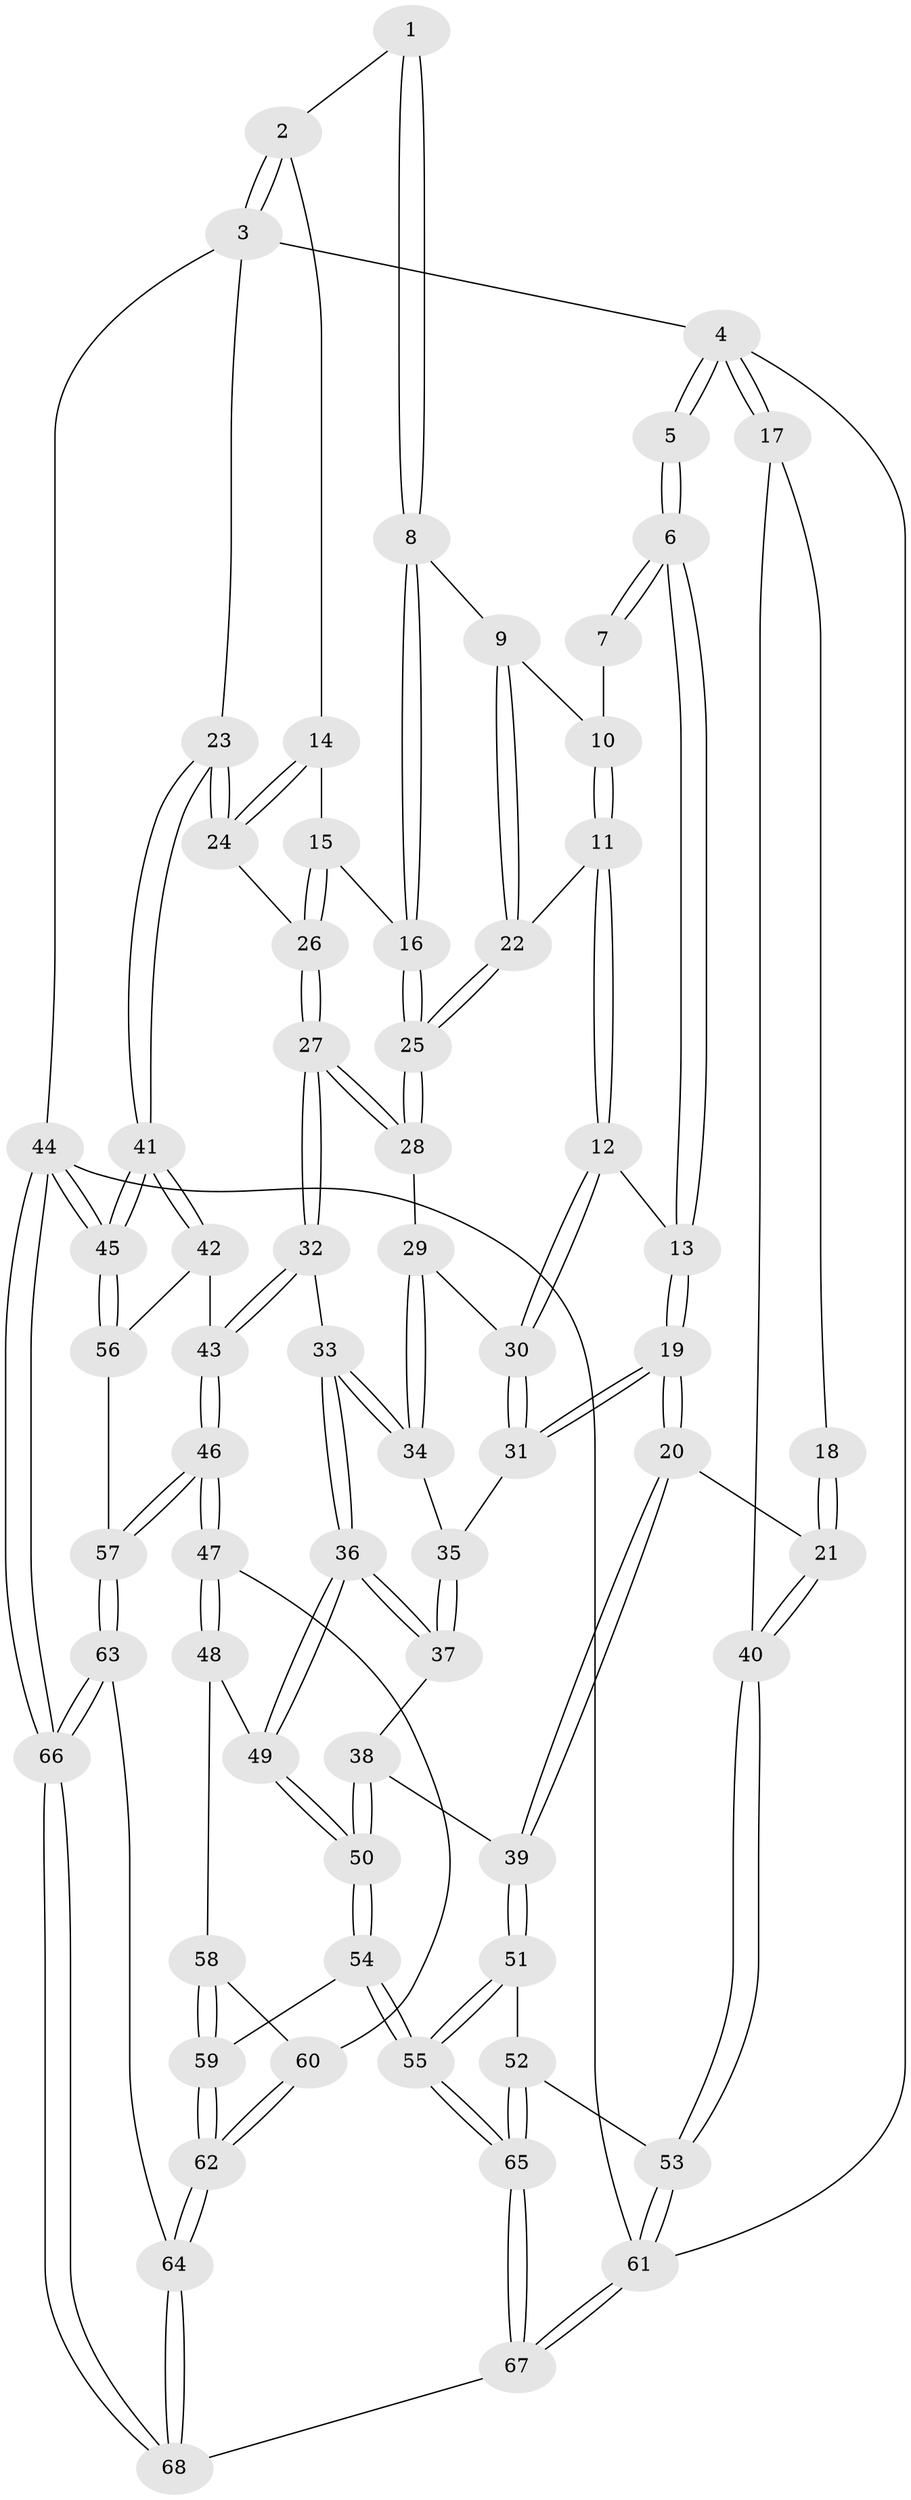 // coarse degree distribution, {3: 0.1702127659574468, 4: 0.3617021276595745, 5: 0.425531914893617, 6: 0.0425531914893617}
// Generated by graph-tools (version 1.1) at 2025/52/02/27/25 19:52:42]
// undirected, 68 vertices, 167 edges
graph export_dot {
graph [start="1"]
  node [color=gray90,style=filled];
  1 [pos="+0.8912502268874376+0"];
  2 [pos="+0.9021884972828973+0"];
  3 [pos="+1+0"];
  4 [pos="+0+0"];
  5 [pos="+0.2639100241468891+0"];
  6 [pos="+0.274356066928835+0"];
  7 [pos="+0.46670652015971564+0"];
  8 [pos="+0.6495224132635053+0.07703382392367318"];
  9 [pos="+0.5691505346039304+0.018871690663420856"];
  10 [pos="+0.5081880864090156+0"];
  11 [pos="+0.46069135759429214+0.12744042175309336"];
  12 [pos="+0.45165013766496864+0.13337081246561638"];
  13 [pos="+0.26761687104595877+0"];
  14 [pos="+0.8399078659268439+0"];
  15 [pos="+0.6963995835314583+0.09999376969680743"];
  16 [pos="+0.6548555404687411+0.08784134052402458"];
  17 [pos="+0+0"];
  18 [pos="+0.05967211595670244+0.058756140215419604"];
  19 [pos="+0.1747899348451275+0.3242306359664655"];
  20 [pos="+0.15012521390393208+0.3484504444602256"];
  21 [pos="+0.06936063345880904+0.3488164308080781"];
  22 [pos="+0.5343333336525301+0.12899899769878626"];
  23 [pos="+1+0.21188049076177512"];
  24 [pos="+0.8750039255447591+0.258457228349765"];
  25 [pos="+0.5938149630099235+0.18538785585219242"];
  26 [pos="+0.8230138661630297+0.2970239524252661"];
  27 [pos="+0.7873087569511434+0.3411841505979964"];
  28 [pos="+0.5959110323254615+0.2044849783171247"];
  29 [pos="+0.553175776540459+0.2301980857588294"];
  30 [pos="+0.4119126349367401+0.24487816759198958"];
  31 [pos="+0.37582316174961744+0.27709047134413456"];
  32 [pos="+0.7835648711922659+0.3539730650482371"];
  33 [pos="+0.6155206690076367+0.40275646492657746"];
  34 [pos="+0.5472299183045675+0.34703766324127705"];
  35 [pos="+0.45108770840944307+0.32756304260791047"];
  36 [pos="+0.5248574323687392+0.5051992040841209"];
  37 [pos="+0.500898502575895+0.49228801428278823"];
  38 [pos="+0.29374143692866367+0.45067750446241434"];
  39 [pos="+0.17806216132037112+0.38893001358722146"];
  40 [pos="+0+0.3739084550095705"];
  41 [pos="+1+0.5631535841221231"];
  42 [pos="+0.9385531845268644+0.5493708374949327"];
  43 [pos="+0.8146164142426682+0.45987807882503656"];
  44 [pos="+1+1"];
  45 [pos="+1+0.9837673499620979"];
  46 [pos="+0.6957241894293299+0.6330514549596375"];
  47 [pos="+0.6741223590931893+0.6333118663769055"];
  48 [pos="+0.6290206842148033+0.6143556963267723"];
  49 [pos="+0.5317006877045448+0.5501944122394523"];
  50 [pos="+0.4335272478342182+0.6574919082367021"];
  51 [pos="+0.22462249426023562+0.6457168798080855"];
  52 [pos="+0.06319861331697714+0.7538430754503392"];
  53 [pos="+0+0.6312672181081167"];
  54 [pos="+0.394473710396952+0.77565919737351"];
  55 [pos="+0.36556877156942985+0.7854258785801226"];
  56 [pos="+0.8861062215415026+0.7081952938590051"];
  57 [pos="+0.7864041048440811+0.7765100524506363"];
  58 [pos="+0.5420304961241633+0.6923642453488661"];
  59 [pos="+0.4181076046078607+0.7827753285800549"];
  60 [pos="+0.6198173490199238+0.7061248447007553"];
  61 [pos="+0+1"];
  62 [pos="+0.5341390147671133+0.8334026767485718"];
  63 [pos="+0.7644301287856278+0.9436051058024816"];
  64 [pos="+0.5491091088182054+0.8477793333938716"];
  65 [pos="+0.2099801540134625+1"];
  66 [pos="+0.8987941235318941+1"];
  67 [pos="+0.17007049701033336+1"];
  68 [pos="+0.41286013654772624+1"];
  1 -- 2;
  1 -- 8;
  1 -- 8;
  2 -- 3;
  2 -- 3;
  2 -- 14;
  3 -- 4;
  3 -- 23;
  3 -- 44;
  4 -- 5;
  4 -- 5;
  4 -- 17;
  4 -- 17;
  4 -- 61;
  5 -- 6;
  5 -- 6;
  6 -- 7;
  6 -- 7;
  6 -- 13;
  6 -- 13;
  7 -- 10;
  8 -- 9;
  8 -- 16;
  8 -- 16;
  9 -- 10;
  9 -- 22;
  9 -- 22;
  10 -- 11;
  10 -- 11;
  11 -- 12;
  11 -- 12;
  11 -- 22;
  12 -- 13;
  12 -- 30;
  12 -- 30;
  13 -- 19;
  13 -- 19;
  14 -- 15;
  14 -- 24;
  14 -- 24;
  15 -- 16;
  15 -- 26;
  15 -- 26;
  16 -- 25;
  16 -- 25;
  17 -- 18;
  17 -- 40;
  18 -- 21;
  18 -- 21;
  19 -- 20;
  19 -- 20;
  19 -- 31;
  19 -- 31;
  20 -- 21;
  20 -- 39;
  20 -- 39;
  21 -- 40;
  21 -- 40;
  22 -- 25;
  22 -- 25;
  23 -- 24;
  23 -- 24;
  23 -- 41;
  23 -- 41;
  24 -- 26;
  25 -- 28;
  25 -- 28;
  26 -- 27;
  26 -- 27;
  27 -- 28;
  27 -- 28;
  27 -- 32;
  27 -- 32;
  28 -- 29;
  29 -- 30;
  29 -- 34;
  29 -- 34;
  30 -- 31;
  30 -- 31;
  31 -- 35;
  32 -- 33;
  32 -- 43;
  32 -- 43;
  33 -- 34;
  33 -- 34;
  33 -- 36;
  33 -- 36;
  34 -- 35;
  35 -- 37;
  35 -- 37;
  36 -- 37;
  36 -- 37;
  36 -- 49;
  36 -- 49;
  37 -- 38;
  38 -- 39;
  38 -- 50;
  38 -- 50;
  39 -- 51;
  39 -- 51;
  40 -- 53;
  40 -- 53;
  41 -- 42;
  41 -- 42;
  41 -- 45;
  41 -- 45;
  42 -- 43;
  42 -- 56;
  43 -- 46;
  43 -- 46;
  44 -- 45;
  44 -- 45;
  44 -- 66;
  44 -- 66;
  44 -- 61;
  45 -- 56;
  45 -- 56;
  46 -- 47;
  46 -- 47;
  46 -- 57;
  46 -- 57;
  47 -- 48;
  47 -- 48;
  47 -- 60;
  48 -- 49;
  48 -- 58;
  49 -- 50;
  49 -- 50;
  50 -- 54;
  50 -- 54;
  51 -- 52;
  51 -- 55;
  51 -- 55;
  52 -- 53;
  52 -- 65;
  52 -- 65;
  53 -- 61;
  53 -- 61;
  54 -- 55;
  54 -- 55;
  54 -- 59;
  55 -- 65;
  55 -- 65;
  56 -- 57;
  57 -- 63;
  57 -- 63;
  58 -- 59;
  58 -- 59;
  58 -- 60;
  59 -- 62;
  59 -- 62;
  60 -- 62;
  60 -- 62;
  61 -- 67;
  61 -- 67;
  62 -- 64;
  62 -- 64;
  63 -- 64;
  63 -- 66;
  63 -- 66;
  64 -- 68;
  64 -- 68;
  65 -- 67;
  65 -- 67;
  66 -- 68;
  66 -- 68;
  67 -- 68;
}
